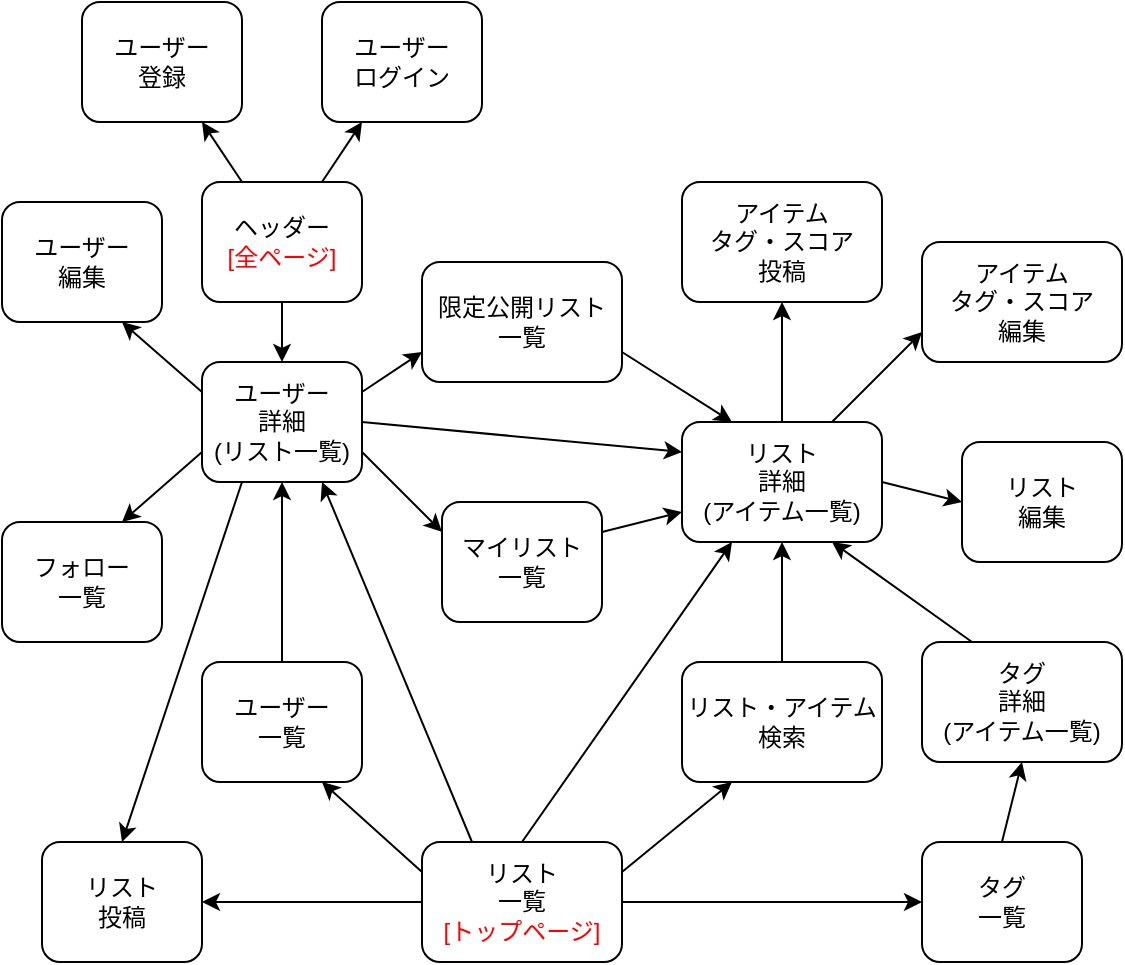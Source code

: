 <mxfile>
    <diagram id="MMQfYpVAN7qGWh-B76Tf" name="ページ1">
        <mxGraphModel dx="753" dy="568" grid="1" gridSize="10" guides="1" tooltips="1" connect="1" arrows="1" fold="1" page="1" pageScale="1" pageWidth="827" pageHeight="1169" math="0" shadow="0">
            <root>
                <mxCell id="0"/>
                <mxCell id="1" parent="0"/>
                <mxCell id="2" value="ユーザー&lt;br&gt;登録" style="rounded=1;whiteSpace=wrap;html=1;" vertex="1" parent="1">
                    <mxGeometry x="120" y="80" width="80" height="60" as="geometry"/>
                </mxCell>
                <mxCell id="5" style="edgeStyle=none;html=1;exitX=0.25;exitY=0;exitDx=0;exitDy=0;entryX=0.75;entryY=1;entryDx=0;entryDy=0;fontColor=#FF0000;" edge="1" parent="1" source="3" target="2">
                    <mxGeometry relative="1" as="geometry"/>
                </mxCell>
                <mxCell id="6" style="edgeStyle=none;html=1;exitX=0.75;exitY=0;exitDx=0;exitDy=0;entryX=0.25;entryY=1;entryDx=0;entryDy=0;fontColor=#FF0000;" edge="1" parent="1" source="3" target="4">
                    <mxGeometry relative="1" as="geometry"/>
                </mxCell>
                <mxCell id="8" style="edgeStyle=none;html=1;exitX=0.5;exitY=1;exitDx=0;exitDy=0;entryX=0.5;entryY=0;entryDx=0;entryDy=0;fontColor=#FF0000;" edge="1" parent="1" source="3" target="7">
                    <mxGeometry relative="1" as="geometry"/>
                </mxCell>
                <mxCell id="3" value="ヘッダー&lt;br&gt;&lt;font color=&quot;#ff0000&quot;&gt;[全ページ]&lt;/font&gt;" style="rounded=1;whiteSpace=wrap;html=1;" vertex="1" parent="1">
                    <mxGeometry x="180" y="170" width="80" height="60" as="geometry"/>
                </mxCell>
                <mxCell id="4" value="ユーザー&lt;br&gt;ログイン" style="rounded=1;whiteSpace=wrap;html=1;" vertex="1" parent="1">
                    <mxGeometry x="240" y="80" width="80" height="60" as="geometry"/>
                </mxCell>
                <mxCell id="11" style="edgeStyle=none;html=1;exitX=0;exitY=0.25;exitDx=0;exitDy=0;entryX=0.75;entryY=1;entryDx=0;entryDy=0;fontColor=#FF0000;" edge="1" parent="1" source="7" target="9">
                    <mxGeometry relative="1" as="geometry"/>
                </mxCell>
                <mxCell id="12" style="edgeStyle=none;html=1;exitX=0;exitY=0.75;exitDx=0;exitDy=0;entryX=0.75;entryY=0;entryDx=0;entryDy=0;fontColor=#FF0000;" edge="1" parent="1" source="7" target="10">
                    <mxGeometry relative="1" as="geometry"/>
                </mxCell>
                <mxCell id="28" style="edgeStyle=none;html=1;exitX=1;exitY=0.5;exitDx=0;exitDy=0;entryX=0;entryY=0.25;entryDx=0;entryDy=0;fontColor=#FF0000;" edge="1" parent="1" source="7" target="19">
                    <mxGeometry relative="1" as="geometry"/>
                </mxCell>
                <mxCell id="30" style="edgeStyle=none;html=1;exitX=0.25;exitY=1;exitDx=0;exitDy=0;entryX=0.5;entryY=0;entryDx=0;entryDy=0;fontColor=#FF0000;" edge="1" parent="1" source="7" target="18">
                    <mxGeometry relative="1" as="geometry"/>
                </mxCell>
                <mxCell id="39" style="edgeStyle=none;html=1;exitX=1;exitY=0.75;exitDx=0;exitDy=0;entryX=0;entryY=0.25;entryDx=0;entryDy=0;fontColor=#FF0000;" edge="1" parent="1" source="7" target="13">
                    <mxGeometry relative="1" as="geometry"/>
                </mxCell>
                <mxCell id="41" style="edgeStyle=none;html=1;exitX=1;exitY=0.25;exitDx=0;exitDy=0;entryX=0;entryY=0.75;entryDx=0;entryDy=0;fontColor=#FF0000;" edge="1" parent="1" source="7" target="14">
                    <mxGeometry relative="1" as="geometry"/>
                </mxCell>
                <mxCell id="7" value="ユーザー&lt;br&gt;詳細&lt;br&gt;(リスト一覧)" style="rounded=1;whiteSpace=wrap;html=1;" vertex="1" parent="1">
                    <mxGeometry x="180" y="260" width="80" height="60" as="geometry"/>
                </mxCell>
                <mxCell id="9" value="ユーザー&lt;br&gt;編集" style="rounded=1;whiteSpace=wrap;html=1;" vertex="1" parent="1">
                    <mxGeometry x="80" y="180" width="80" height="60" as="geometry"/>
                </mxCell>
                <mxCell id="10" value="フォロー&lt;br&gt;一覧" style="rounded=1;whiteSpace=wrap;html=1;" vertex="1" parent="1">
                    <mxGeometry x="80" y="340" width="80" height="60" as="geometry"/>
                </mxCell>
                <mxCell id="40" style="edgeStyle=none;html=1;exitX=1;exitY=0.25;exitDx=0;exitDy=0;entryX=0;entryY=0.75;entryDx=0;entryDy=0;fontColor=#FF0000;" edge="1" parent="1" source="13" target="19">
                    <mxGeometry relative="1" as="geometry"/>
                </mxCell>
                <mxCell id="13" value="マイリスト&lt;br&gt;一覧" style="rounded=1;whiteSpace=wrap;html=1;" vertex="1" parent="1">
                    <mxGeometry x="300" y="330" width="80" height="60" as="geometry"/>
                </mxCell>
                <mxCell id="42" style="edgeStyle=none;html=1;exitX=1;exitY=0.75;exitDx=0;exitDy=0;entryX=0.25;entryY=0;entryDx=0;entryDy=0;fontColor=#FF0000;" edge="1" parent="1" source="14" target="19">
                    <mxGeometry relative="1" as="geometry"/>
                </mxCell>
                <mxCell id="14" value="限定公開リスト&lt;br&gt;一覧" style="rounded=1;whiteSpace=wrap;html=1;" vertex="1" parent="1">
                    <mxGeometry x="290" y="210" width="100" height="60" as="geometry"/>
                </mxCell>
                <mxCell id="26" style="edgeStyle=none;html=1;exitX=0.5;exitY=0;exitDx=0;exitDy=0;entryX=0.5;entryY=1;entryDx=0;entryDy=0;fontColor=#FF0000;" edge="1" parent="1" source="15" target="7">
                    <mxGeometry relative="1" as="geometry"/>
                </mxCell>
                <mxCell id="15" value="ユーザー&lt;br&gt;一覧" style="rounded=1;whiteSpace=wrap;html=1;" vertex="1" parent="1">
                    <mxGeometry x="180" y="410" width="80" height="60" as="geometry"/>
                </mxCell>
                <mxCell id="38" style="edgeStyle=none;html=1;exitX=0.5;exitY=0;exitDx=0;exitDy=0;entryX=0.5;entryY=1;entryDx=0;entryDy=0;fontColor=#FF0000;" edge="1" parent="1" source="16" target="19">
                    <mxGeometry relative="1" as="geometry"/>
                </mxCell>
                <mxCell id="16" value="リスト・アイテム&lt;br&gt;検索" style="rounded=1;whiteSpace=wrap;html=1;" vertex="1" parent="1">
                    <mxGeometry x="420" y="410" width="100" height="60" as="geometry"/>
                </mxCell>
                <mxCell id="29" style="edgeStyle=none;html=1;exitX=0;exitY=0.25;exitDx=0;exitDy=0;entryX=0.75;entryY=1;entryDx=0;entryDy=0;fontColor=#FF0000;" edge="1" parent="1" source="17" target="15">
                    <mxGeometry relative="1" as="geometry"/>
                </mxCell>
                <mxCell id="31" style="edgeStyle=none;html=1;exitX=0;exitY=0.5;exitDx=0;exitDy=0;entryX=1;entryY=0.5;entryDx=0;entryDy=0;fontColor=#FF0000;" edge="1" parent="1" source="17" target="18">
                    <mxGeometry relative="1" as="geometry"/>
                </mxCell>
                <mxCell id="33" style="edgeStyle=none;html=1;exitX=0.5;exitY=0;exitDx=0;exitDy=0;entryX=0.25;entryY=1;entryDx=0;entryDy=0;fontColor=#FF0000;" edge="1" parent="1" source="17" target="19">
                    <mxGeometry relative="1" as="geometry"/>
                </mxCell>
                <mxCell id="34" style="edgeStyle=none;html=1;exitX=1;exitY=0.25;exitDx=0;exitDy=0;entryX=0.25;entryY=1;entryDx=0;entryDy=0;fontColor=#FF0000;" edge="1" parent="1" source="17" target="16">
                    <mxGeometry relative="1" as="geometry"/>
                </mxCell>
                <mxCell id="35" style="edgeStyle=none;html=1;exitX=1;exitY=0.5;exitDx=0;exitDy=0;entryX=0;entryY=0.5;entryDx=0;entryDy=0;fontColor=#FF0000;" edge="1" parent="1" source="17" target="21">
                    <mxGeometry relative="1" as="geometry"/>
                </mxCell>
                <mxCell id="48" style="edgeStyle=none;html=1;exitX=0.25;exitY=0;exitDx=0;exitDy=0;entryX=0.75;entryY=1;entryDx=0;entryDy=0;fontColor=#FF0000;" edge="1" parent="1" source="17" target="7">
                    <mxGeometry relative="1" as="geometry"/>
                </mxCell>
                <mxCell id="17" value="リスト&lt;br&gt;一覧&lt;br&gt;&lt;font color=&quot;#ff0000&quot;&gt;[トップページ]&lt;/font&gt;" style="rounded=1;whiteSpace=wrap;html=1;" vertex="1" parent="1">
                    <mxGeometry x="290" y="500" width="100" height="60" as="geometry"/>
                </mxCell>
                <mxCell id="18" value="リスト&lt;br&gt;投稿" style="rounded=1;whiteSpace=wrap;html=1;" vertex="1" parent="1">
                    <mxGeometry x="100" y="500" width="80" height="60" as="geometry"/>
                </mxCell>
                <mxCell id="44" style="edgeStyle=none;html=1;exitX=0.5;exitY=0;exitDx=0;exitDy=0;entryX=0.5;entryY=1;entryDx=0;entryDy=0;fontColor=#FF0000;" edge="1" parent="1" source="19" target="23">
                    <mxGeometry relative="1" as="geometry"/>
                </mxCell>
                <mxCell id="45" style="edgeStyle=none;html=1;exitX=1;exitY=0.5;exitDx=0;exitDy=0;entryX=0;entryY=0.5;entryDx=0;entryDy=0;fontColor=#FF0000;" edge="1" parent="1" source="19" target="20">
                    <mxGeometry relative="1" as="geometry"/>
                </mxCell>
                <mxCell id="47" style="edgeStyle=none;html=1;exitX=0.75;exitY=0;exitDx=0;exitDy=0;entryX=0;entryY=0.75;entryDx=0;entryDy=0;fontColor=#FF0000;" edge="1" parent="1" source="19" target="24">
                    <mxGeometry relative="1" as="geometry"/>
                </mxCell>
                <mxCell id="19" value="リスト&lt;br&gt;詳細&lt;br&gt;(アイテム一覧)" style="rounded=1;whiteSpace=wrap;html=1;" vertex="1" parent="1">
                    <mxGeometry x="420" y="290" width="100" height="60" as="geometry"/>
                </mxCell>
                <mxCell id="20" value="リスト&lt;br&gt;編集" style="rounded=1;whiteSpace=wrap;html=1;" vertex="1" parent="1">
                    <mxGeometry x="560" y="300" width="80" height="60" as="geometry"/>
                </mxCell>
                <mxCell id="36" style="edgeStyle=none;html=1;exitX=0.5;exitY=0;exitDx=0;exitDy=0;entryX=0.5;entryY=1;entryDx=0;entryDy=0;fontColor=#FF0000;" edge="1" parent="1" source="21" target="22">
                    <mxGeometry relative="1" as="geometry"/>
                </mxCell>
                <mxCell id="21" value="タグ&lt;br&gt;一覧" style="rounded=1;whiteSpace=wrap;html=1;" vertex="1" parent="1">
                    <mxGeometry x="540" y="500" width="80" height="60" as="geometry"/>
                </mxCell>
                <mxCell id="37" style="edgeStyle=none;html=1;exitX=0.25;exitY=0;exitDx=0;exitDy=0;entryX=0.75;entryY=1;entryDx=0;entryDy=0;fontColor=#FF0000;" edge="1" parent="1" source="22" target="19">
                    <mxGeometry relative="1" as="geometry"/>
                </mxCell>
                <mxCell id="22" value="タグ&lt;br&gt;詳細&lt;br&gt;(アイテム一覧)" style="rounded=1;whiteSpace=wrap;html=1;" vertex="1" parent="1">
                    <mxGeometry x="540" y="400" width="100" height="60" as="geometry"/>
                </mxCell>
                <mxCell id="23" value="アイテム&lt;br&gt;タグ・スコア&lt;br&gt;投稿" style="rounded=1;whiteSpace=wrap;html=1;" vertex="1" parent="1">
                    <mxGeometry x="420" y="170" width="100" height="60" as="geometry"/>
                </mxCell>
                <mxCell id="24" value="アイテム&lt;br&gt;タグ・スコア&lt;br&gt;編集" style="rounded=1;whiteSpace=wrap;html=1;" vertex="1" parent="1">
                    <mxGeometry x="540" y="200" width="100" height="60" as="geometry"/>
                </mxCell>
            </root>
        </mxGraphModel>
    </diagram>
</mxfile>